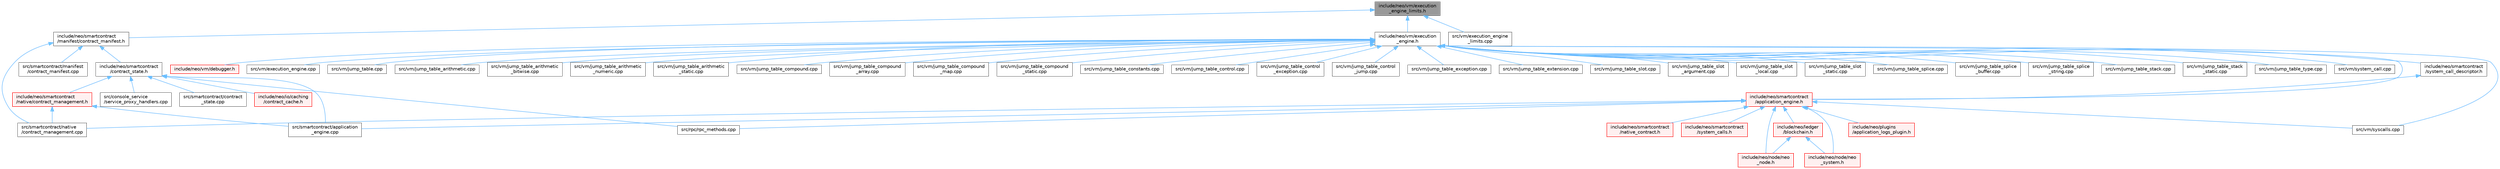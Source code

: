 digraph "include/neo/vm/execution_engine_limits.h"
{
 // LATEX_PDF_SIZE
  bgcolor="transparent";
  edge [fontname=Helvetica,fontsize=10,labelfontname=Helvetica,labelfontsize=10];
  node [fontname=Helvetica,fontsize=10,shape=box,height=0.2,width=0.4];
  Node1 [id="Node000001",label="include/neo/vm/execution\l_engine_limits.h",height=0.2,width=0.4,color="gray40", fillcolor="grey60", style="filled", fontcolor="black",tooltip=" "];
  Node1 -> Node2 [id="edge1_Node000001_Node000002",dir="back",color="steelblue1",style="solid",tooltip=" "];
  Node2 [id="Node000002",label="include/neo/smartcontract\l/manifest/contract_manifest.h",height=0.2,width=0.4,color="grey40", fillcolor="white", style="filled",URL="$contract__manifest_8h.html",tooltip=" "];
  Node2 -> Node3 [id="edge2_Node000002_Node000003",dir="back",color="steelblue1",style="solid",tooltip=" "];
  Node3 [id="Node000003",label="include/neo/smartcontract\l/contract_state.h",height=0.2,width=0.4,color="grey40", fillcolor="white", style="filled",URL="$contract__state_8h.html",tooltip=" "];
  Node3 -> Node4 [id="edge3_Node000003_Node000004",dir="back",color="steelblue1",style="solid",tooltip=" "];
  Node4 [id="Node000004",label="include/neo/io/caching\l/contract_cache.h",height=0.2,width=0.4,color="red", fillcolor="#FFF0F0", style="filled",URL="$contract__cache_8h.html",tooltip=" "];
  Node3 -> Node6 [id="edge4_Node000003_Node000006",dir="back",color="steelblue1",style="solid",tooltip=" "];
  Node6 [id="Node000006",label="include/neo/smartcontract\l/native/contract_management.h",height=0.2,width=0.4,color="red", fillcolor="#FFF0F0", style="filled",URL="$contract__management_8h.html",tooltip=" "];
  Node6 -> Node12 [id="edge5_Node000006_Node000012",dir="back",color="steelblue1",style="solid",tooltip=" "];
  Node12 [id="Node000012",label="src/smartcontract/application\l_engine.cpp",height=0.2,width=0.4,color="grey40", fillcolor="white", style="filled",URL="$application__engine_8cpp.html",tooltip=" "];
  Node6 -> Node15 [id="edge6_Node000006_Node000015",dir="back",color="steelblue1",style="solid",tooltip=" "];
  Node15 [id="Node000015",label="src/smartcontract/native\l/contract_management.cpp",height=0.2,width=0.4,color="grey40", fillcolor="white", style="filled",URL="$contract__management_8cpp.html",tooltip=" "];
  Node3 -> Node23 [id="edge7_Node000003_Node000023",dir="back",color="steelblue1",style="solid",tooltip=" "];
  Node23 [id="Node000023",label="src/console_service\l/service_proxy_handlers.cpp",height=0.2,width=0.4,color="grey40", fillcolor="white", style="filled",URL="$service__proxy__handlers_8cpp.html",tooltip=" "];
  Node3 -> Node24 [id="edge8_Node000003_Node000024",dir="back",color="steelblue1",style="solid",tooltip=" "];
  Node24 [id="Node000024",label="src/rpc/rpc_methods.cpp",height=0.2,width=0.4,color="grey40", fillcolor="white", style="filled",URL="$rpc__methods_8cpp.html",tooltip=" "];
  Node3 -> Node12 [id="edge9_Node000003_Node000012",dir="back",color="steelblue1",style="solid",tooltip=" "];
  Node3 -> Node25 [id="edge10_Node000003_Node000025",dir="back",color="steelblue1",style="solid",tooltip=" "];
  Node25 [id="Node000025",label="src/smartcontract/contract\l_state.cpp",height=0.2,width=0.4,color="grey40", fillcolor="white", style="filled",URL="$contract__state_8cpp.html",tooltip=" "];
  Node2 -> Node26 [id="edge11_Node000002_Node000026",dir="back",color="steelblue1",style="solid",tooltip=" "];
  Node26 [id="Node000026",label="src/smartcontract/manifest\l/contract_manifest.cpp",height=0.2,width=0.4,color="grey40", fillcolor="white", style="filled",URL="$contract__manifest_8cpp.html",tooltip=" "];
  Node2 -> Node15 [id="edge12_Node000002_Node000015",dir="back",color="steelblue1",style="solid",tooltip=" "];
  Node1 -> Node27 [id="edge13_Node000001_Node000027",dir="back",color="steelblue1",style="solid",tooltip=" "];
  Node27 [id="Node000027",label="include/neo/vm/execution\l_engine.h",height=0.2,width=0.4,color="grey40", fillcolor="white", style="filled",URL="$execution__engine_8h.html",tooltip=" "];
  Node27 -> Node28 [id="edge14_Node000027_Node000028",dir="back",color="steelblue1",style="solid",tooltip=" "];
  Node28 [id="Node000028",label="include/neo/smartcontract\l/application_engine.h",height=0.2,width=0.4,color="red", fillcolor="#FFF0F0", style="filled",URL="$application__engine_8h.html",tooltip=" "];
  Node28 -> Node29 [id="edge15_Node000028_Node000029",dir="back",color="steelblue1",style="solid",tooltip=" "];
  Node29 [id="Node000029",label="include/neo/ledger\l/blockchain.h",height=0.2,width=0.4,color="red", fillcolor="#FFF0F0", style="filled",URL="$blockchain_8h.html",tooltip=" "];
  Node29 -> Node35 [id="edge16_Node000029_Node000035",dir="back",color="steelblue1",style="solid",tooltip=" "];
  Node35 [id="Node000035",label="include/neo/node/neo\l_node.h",height=0.2,width=0.4,color="red", fillcolor="#FFF0F0", style="filled",URL="$neo__node_8h.html",tooltip=" "];
  Node29 -> Node112 [id="edge17_Node000029_Node000112",dir="back",color="steelblue1",style="solid",tooltip=" "];
  Node112 [id="Node000112",label="include/neo/node/neo\l_system.h",height=0.2,width=0.4,color="red", fillcolor="#FFF0F0", style="filled",URL="$node_2neo__system_8h.html",tooltip=" "];
  Node28 -> Node35 [id="edge18_Node000028_Node000035",dir="back",color="steelblue1",style="solid",tooltip=" "];
  Node28 -> Node112 [id="edge19_Node000028_Node000112",dir="back",color="steelblue1",style="solid",tooltip=" "];
  Node28 -> Node76 [id="edge20_Node000028_Node000076",dir="back",color="steelblue1",style="solid",tooltip=" "];
  Node76 [id="Node000076",label="include/neo/plugins\l/application_logs_plugin.h",height=0.2,width=0.4,color="red", fillcolor="#FFF0F0", style="filled",URL="$application__logs__plugin_8h.html",tooltip=" "];
  Node28 -> Node122 [id="edge21_Node000028_Node000122",dir="back",color="steelblue1",style="solid",tooltip=" "];
  Node122 [id="Node000122",label="include/neo/smartcontract\l/native_contract.h",height=0.2,width=0.4,color="red", fillcolor="#FFF0F0", style="filled",URL="$native__contract_8h.html",tooltip=" "];
  Node28 -> Node124 [id="edge22_Node000028_Node000124",dir="back",color="steelblue1",style="solid",tooltip=" "];
  Node124 [id="Node000124",label="include/neo/smartcontract\l/system_calls.h",height=0.2,width=0.4,color="red", fillcolor="#FFF0F0", style="filled",URL="$system__calls_8h.html",tooltip=" "];
  Node28 -> Node24 [id="edge23_Node000028_Node000024",dir="back",color="steelblue1",style="solid",tooltip=" "];
  Node28 -> Node12 [id="edge24_Node000028_Node000012",dir="back",color="steelblue1",style="solid",tooltip=" "];
  Node28 -> Node15 [id="edge25_Node000028_Node000015",dir="back",color="steelblue1",style="solid",tooltip=" "];
  Node28 -> Node156 [id="edge26_Node000028_Node000156",dir="back",color="steelblue1",style="solid",tooltip=" "];
  Node156 [id="Node000156",label="src/vm/syscalls.cpp",height=0.2,width=0.4,color="grey40", fillcolor="white", style="filled",URL="$syscalls_8cpp.html",tooltip=" "];
  Node27 -> Node157 [id="edge27_Node000027_Node000157",dir="back",color="steelblue1",style="solid",tooltip=" "];
  Node157 [id="Node000157",label="include/neo/smartcontract\l/system_call_descriptor.h",height=0.2,width=0.4,color="grey40", fillcolor="white", style="filled",URL="$system__call__descriptor_8h.html",tooltip=" "];
  Node157 -> Node28 [id="edge28_Node000157_Node000028",dir="back",color="steelblue1",style="solid",tooltip=" "];
  Node27 -> Node158 [id="edge29_Node000027_Node000158",dir="back",color="steelblue1",style="solid",tooltip=" "];
  Node158 [id="Node000158",label="include/neo/vm/debugger.h",height=0.2,width=0.4,color="red", fillcolor="#FFF0F0", style="filled",URL="$debugger_8h.html",tooltip=" "];
  Node27 -> Node160 [id="edge30_Node000027_Node000160",dir="back",color="steelblue1",style="solid",tooltip=" "];
  Node160 [id="Node000160",label="src/vm/execution_engine.cpp",height=0.2,width=0.4,color="grey40", fillcolor="white", style="filled",URL="$execution__engine_8cpp.html",tooltip=" "];
  Node27 -> Node161 [id="edge31_Node000027_Node000161",dir="back",color="steelblue1",style="solid",tooltip=" "];
  Node161 [id="Node000161",label="src/vm/jump_table.cpp",height=0.2,width=0.4,color="grey40", fillcolor="white", style="filled",URL="$jump__table_8cpp.html",tooltip=" "];
  Node27 -> Node162 [id="edge32_Node000027_Node000162",dir="back",color="steelblue1",style="solid",tooltip=" "];
  Node162 [id="Node000162",label="src/vm/jump_table_arithmetic.cpp",height=0.2,width=0.4,color="grey40", fillcolor="white", style="filled",URL="$jump__table__arithmetic_8cpp.html",tooltip=" "];
  Node27 -> Node163 [id="edge33_Node000027_Node000163",dir="back",color="steelblue1",style="solid",tooltip=" "];
  Node163 [id="Node000163",label="src/vm/jump_table_arithmetic\l_bitwise.cpp",height=0.2,width=0.4,color="grey40", fillcolor="white", style="filled",URL="$jump__table__arithmetic__bitwise_8cpp.html",tooltip=" "];
  Node27 -> Node164 [id="edge34_Node000027_Node000164",dir="back",color="steelblue1",style="solid",tooltip=" "];
  Node164 [id="Node000164",label="src/vm/jump_table_arithmetic\l_numeric.cpp",height=0.2,width=0.4,color="grey40", fillcolor="white", style="filled",URL="$jump__table__arithmetic__numeric_8cpp.html",tooltip=" "];
  Node27 -> Node165 [id="edge35_Node000027_Node000165",dir="back",color="steelblue1",style="solid",tooltip=" "];
  Node165 [id="Node000165",label="src/vm/jump_table_arithmetic\l_static.cpp",height=0.2,width=0.4,color="grey40", fillcolor="white", style="filled",URL="$jump__table__arithmetic__static_8cpp.html",tooltip=" "];
  Node27 -> Node166 [id="edge36_Node000027_Node000166",dir="back",color="steelblue1",style="solid",tooltip=" "];
  Node166 [id="Node000166",label="src/vm/jump_table_compound.cpp",height=0.2,width=0.4,color="grey40", fillcolor="white", style="filled",URL="$jump__table__compound_8cpp.html",tooltip=" "];
  Node27 -> Node167 [id="edge37_Node000027_Node000167",dir="back",color="steelblue1",style="solid",tooltip=" "];
  Node167 [id="Node000167",label="src/vm/jump_table_compound\l_array.cpp",height=0.2,width=0.4,color="grey40", fillcolor="white", style="filled",URL="$jump__table__compound__array_8cpp.html",tooltip=" "];
  Node27 -> Node168 [id="edge38_Node000027_Node000168",dir="back",color="steelblue1",style="solid",tooltip=" "];
  Node168 [id="Node000168",label="src/vm/jump_table_compound\l_map.cpp",height=0.2,width=0.4,color="grey40", fillcolor="white", style="filled",URL="$jump__table__compound__map_8cpp.html",tooltip=" "];
  Node27 -> Node169 [id="edge39_Node000027_Node000169",dir="back",color="steelblue1",style="solid",tooltip=" "];
  Node169 [id="Node000169",label="src/vm/jump_table_compound\l_static.cpp",height=0.2,width=0.4,color="grey40", fillcolor="white", style="filled",URL="$jump__table__compound__static_8cpp.html",tooltip=" "];
  Node27 -> Node170 [id="edge40_Node000027_Node000170",dir="back",color="steelblue1",style="solid",tooltip=" "];
  Node170 [id="Node000170",label="src/vm/jump_table_constants.cpp",height=0.2,width=0.4,color="grey40", fillcolor="white", style="filled",URL="$jump__table__constants_8cpp.html",tooltip=" "];
  Node27 -> Node171 [id="edge41_Node000027_Node000171",dir="back",color="steelblue1",style="solid",tooltip=" "];
  Node171 [id="Node000171",label="src/vm/jump_table_control.cpp",height=0.2,width=0.4,color="grey40", fillcolor="white", style="filled",URL="$jump__table__control_8cpp.html",tooltip=" "];
  Node27 -> Node172 [id="edge42_Node000027_Node000172",dir="back",color="steelblue1",style="solid",tooltip=" "];
  Node172 [id="Node000172",label="src/vm/jump_table_control\l_exception.cpp",height=0.2,width=0.4,color="grey40", fillcolor="white", style="filled",URL="$jump__table__control__exception_8cpp.html",tooltip=" "];
  Node27 -> Node173 [id="edge43_Node000027_Node000173",dir="back",color="steelblue1",style="solid",tooltip=" "];
  Node173 [id="Node000173",label="src/vm/jump_table_control\l_jump.cpp",height=0.2,width=0.4,color="grey40", fillcolor="white", style="filled",URL="$jump__table__control__jump_8cpp.html",tooltip=" "];
  Node27 -> Node174 [id="edge44_Node000027_Node000174",dir="back",color="steelblue1",style="solid",tooltip=" "];
  Node174 [id="Node000174",label="src/vm/jump_table_exception.cpp",height=0.2,width=0.4,color="grey40", fillcolor="white", style="filled",URL="$jump__table__exception_8cpp.html",tooltip=" "];
  Node27 -> Node175 [id="edge45_Node000027_Node000175",dir="back",color="steelblue1",style="solid",tooltip=" "];
  Node175 [id="Node000175",label="src/vm/jump_table_extension.cpp",height=0.2,width=0.4,color="grey40", fillcolor="white", style="filled",URL="$jump__table__extension_8cpp.html",tooltip=" "];
  Node27 -> Node176 [id="edge46_Node000027_Node000176",dir="back",color="steelblue1",style="solid",tooltip=" "];
  Node176 [id="Node000176",label="src/vm/jump_table_slot.cpp",height=0.2,width=0.4,color="grey40", fillcolor="white", style="filled",URL="$jump__table__slot_8cpp.html",tooltip=" "];
  Node27 -> Node177 [id="edge47_Node000027_Node000177",dir="back",color="steelblue1",style="solid",tooltip=" "];
  Node177 [id="Node000177",label="src/vm/jump_table_slot\l_argument.cpp",height=0.2,width=0.4,color="grey40", fillcolor="white", style="filled",URL="$jump__table__slot__argument_8cpp.html",tooltip=" "];
  Node27 -> Node178 [id="edge48_Node000027_Node000178",dir="back",color="steelblue1",style="solid",tooltip=" "];
  Node178 [id="Node000178",label="src/vm/jump_table_slot\l_local.cpp",height=0.2,width=0.4,color="grey40", fillcolor="white", style="filled",URL="$jump__table__slot__local_8cpp.html",tooltip=" "];
  Node27 -> Node179 [id="edge49_Node000027_Node000179",dir="back",color="steelblue1",style="solid",tooltip=" "];
  Node179 [id="Node000179",label="src/vm/jump_table_slot\l_static.cpp",height=0.2,width=0.4,color="grey40", fillcolor="white", style="filled",URL="$jump__table__slot__static_8cpp.html",tooltip=" "];
  Node27 -> Node180 [id="edge50_Node000027_Node000180",dir="back",color="steelblue1",style="solid",tooltip=" "];
  Node180 [id="Node000180",label="src/vm/jump_table_splice.cpp",height=0.2,width=0.4,color="grey40", fillcolor="white", style="filled",URL="$jump__table__splice_8cpp.html",tooltip=" "];
  Node27 -> Node181 [id="edge51_Node000027_Node000181",dir="back",color="steelblue1",style="solid",tooltip=" "];
  Node181 [id="Node000181",label="src/vm/jump_table_splice\l_buffer.cpp",height=0.2,width=0.4,color="grey40", fillcolor="white", style="filled",URL="$jump__table__splice__buffer_8cpp.html",tooltip=" "];
  Node27 -> Node182 [id="edge52_Node000027_Node000182",dir="back",color="steelblue1",style="solid",tooltip=" "];
  Node182 [id="Node000182",label="src/vm/jump_table_splice\l_string.cpp",height=0.2,width=0.4,color="grey40", fillcolor="white", style="filled",URL="$jump__table__splice__string_8cpp.html",tooltip=" "];
  Node27 -> Node183 [id="edge53_Node000027_Node000183",dir="back",color="steelblue1",style="solid",tooltip=" "];
  Node183 [id="Node000183",label="src/vm/jump_table_stack.cpp",height=0.2,width=0.4,color="grey40", fillcolor="white", style="filled",URL="$jump__table__stack_8cpp.html",tooltip=" "];
  Node27 -> Node184 [id="edge54_Node000027_Node000184",dir="back",color="steelblue1",style="solid",tooltip=" "];
  Node184 [id="Node000184",label="src/vm/jump_table_stack\l_static.cpp",height=0.2,width=0.4,color="grey40", fillcolor="white", style="filled",URL="$jump__table__stack__static_8cpp.html",tooltip=" "];
  Node27 -> Node185 [id="edge55_Node000027_Node000185",dir="back",color="steelblue1",style="solid",tooltip=" "];
  Node185 [id="Node000185",label="src/vm/jump_table_type.cpp",height=0.2,width=0.4,color="grey40", fillcolor="white", style="filled",URL="$jump__table__type_8cpp.html",tooltip=" "];
  Node27 -> Node156 [id="edge56_Node000027_Node000156",dir="back",color="steelblue1",style="solid",tooltip=" "];
  Node27 -> Node186 [id="edge57_Node000027_Node000186",dir="back",color="steelblue1",style="solid",tooltip=" "];
  Node186 [id="Node000186",label="src/vm/system_call.cpp",height=0.2,width=0.4,color="grey40", fillcolor="white", style="filled",URL="$system__call_8cpp.html",tooltip=" "];
  Node1 -> Node187 [id="edge58_Node000001_Node000187",dir="back",color="steelblue1",style="solid",tooltip=" "];
  Node187 [id="Node000187",label="src/vm/execution_engine\l_limits.cpp",height=0.2,width=0.4,color="grey40", fillcolor="white", style="filled",URL="$execution__engine__limits_8cpp.html",tooltip=" "];
}
